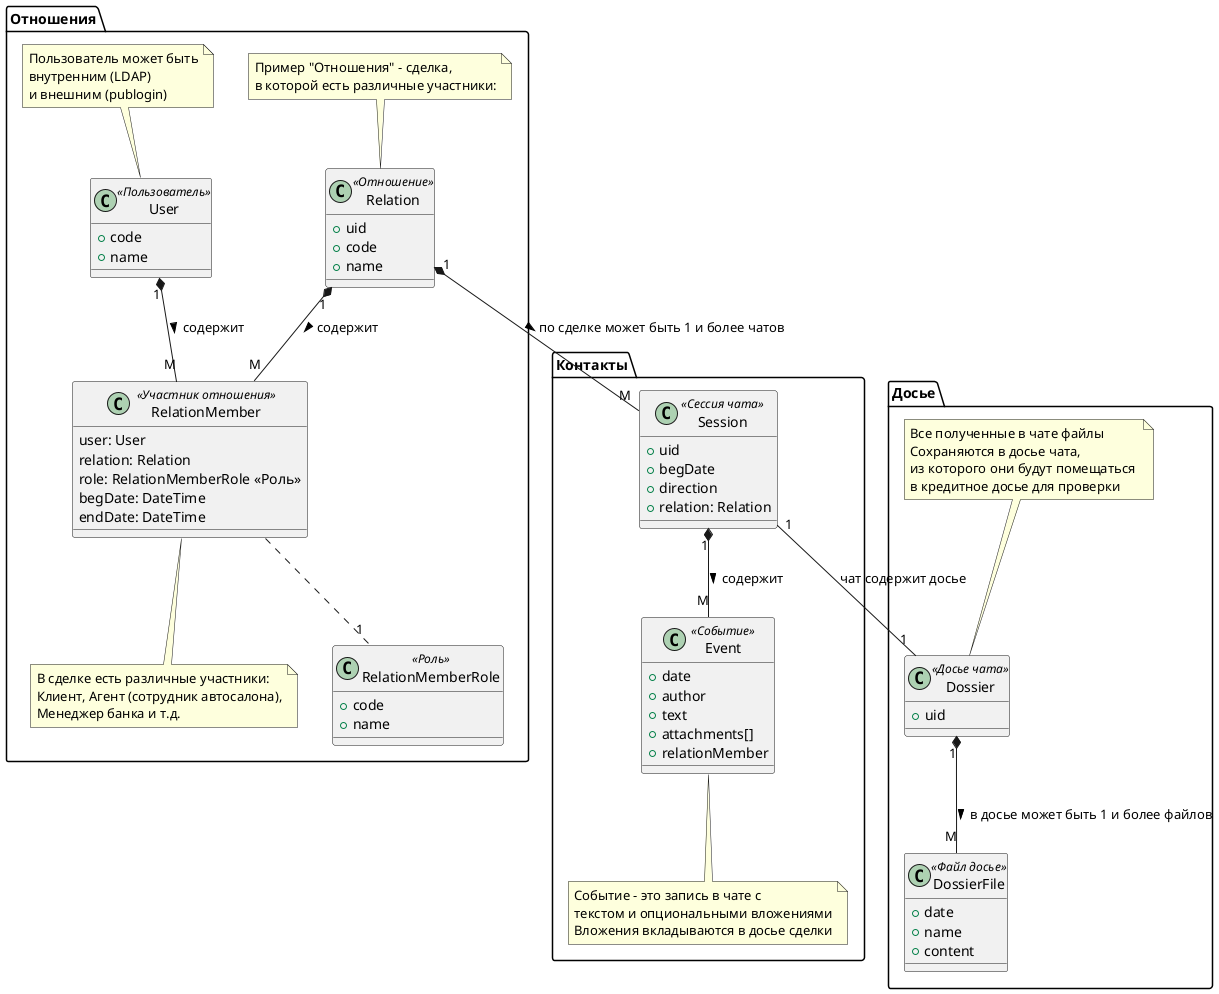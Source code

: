 @startuml model

package "Отношения" {
  
  class User<<Пользователь>>{
    + code
    + name
  }
  note top of User
    Пользователь может быть
    внутренним (LDAP) 
    и внешним (publogin) 
  end note

  class Relation <<Отношение>>{
    + uid
    + code
    + name
  }

  note top of Relation
    Пример "Отношения" - сделка,
    в которой есть различные участники:
  end note
  

  class RelationMemberRole <<Роль>>{
    + code
    + name
  }

  RelationMember .. "1" RelationMemberRole

  class RelationMember<<Участник отношения>> {
    user: User
    relation: Relation
    role: RelationMemberRole <<Роль>>
    begDate: DateTime
    endDate: DateTime
  }
  note bottom of RelationMember
    В сделке есть различные участники:
    Клиент, Агент (сотрудник автосалона),
    Менеджер банка и т.д.
  end note

  User "1" *-- "M" RelationMember : содержит >
  Relation "1" *-- "M" RelationMember : содержит >

}


package "Контакты" {
  class Session <<Сессия чата>>{
    + uid
    + begDate
    + direction
    + relation: Relation
  }

  class Event <<Событие>>{
    + date
    + author
    + text
    + attachments[]
    + relationMember
  }

  note bottom of Event
    Событие - это запись в чате с
    текстом и опциональными вложениями
    Вложения вкладываются в досье сделки
  end note
  Session "1" *-- "M" Event : содержит >

}

Relation "1" *-- "M" Session : по сделке может быть 1 и более чатов >


package "Досье" {
  class Dossier <<Досье чата>>{
    + uid
  }
  note top of Dossier
    Все полученные в чате файлы
    Сохраняются в досье чата,
    из которого они будут помещаться 
    в кредитное досье для проверки
  end note

  class DossierFile <<Файл досье>>{
    + date
    + name
    + content
  }


  Dossier "1" *-- "M" DossierFile : в досье может быть 1 и более файлов >

}
Session "1" -- "1" Dossier: чат содержит досье

@enduml
